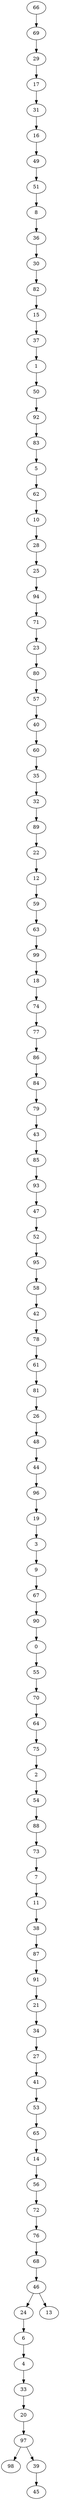 digraph my_graph {
66 [label=66]
69 [label=69]
29 [label=29]
17 [label=17]
31 [label=31]
16 [label=16]
49 [label=49]
51 [label=51]
8 [label=8]
36 [label=36]
30 [label=30]
82 [label=82]
15 [label=15]
37 [label=37]
1 [label=1]
50 [label=50]
92 [label=92]
83 [label=83]
5 [label=5]
62 [label=62]
10 [label=10]
28 [label=28]
25 [label=25]
94 [label=94]
71 [label=71]
23 [label=23]
80 [label=80]
57 [label=57]
40 [label=40]
60 [label=60]
35 [label=35]
32 [label=32]
89 [label=89]
22 [label=22]
12 [label=12]
59 [label=59]
63 [label=63]
99 [label=99]
18 [label=18]
74 [label=74]
77 [label=77]
86 [label=86]
84 [label=84]
79 [label=79]
43 [label=43]
85 [label=85]
93 [label=93]
47 [label=47]
52 [label=52]
95 [label=95]
58 [label=58]
42 [label=42]
78 [label=78]
61 [label=61]
81 [label=81]
26 [label=26]
48 [label=48]
44 [label=44]
96 [label=96]
19 [label=19]
3 [label=3]
9 [label=9]
67 [label=67]
90 [label=90]
0 [label=0]
55 [label=55]
70 [label=70]
64 [label=64]
75 [label=75]
2 [label=2]
54 [label=54]
88 [label=88]
73 [label=73]
7 [label=7]
11 [label=11]
38 [label=38]
87 [label=87]
91 [label=91]
21 [label=21]
34 [label=34]
27 [label=27]
41 [label=41]
53 [label=53]
65 [label=65]
14 [label=14]
56 [label=56]
72 [label=72]
76 [label=76]
68 [label=68]
46 [label=46]
24 [label=24]
6 [label=6]
4 [label=4]
33 [label=33]
20 [label=20]
97 [label=97]
98 [label=98]
39 [label=39]
45 [label=45]
13 [label=13]
66->69
69->29
29->17
17->31
31->16
16->49
49->51
51->8
8->36
36->30
30->82
82->15
15->37
37->1
1->50
50->92
92->83
83->5
5->62
62->10
10->28
28->25
25->94
94->71
71->23
23->80
80->57
57->40
40->60
60->35
35->32
32->89
89->22
22->12
12->59
59->63
63->99
99->18
18->74
74->77
77->86
86->84
84->79
79->43
43->85
85->93
93->47
47->52
52->95
95->58
58->42
42->78
78->61
61->81
81->26
26->48
48->44
44->96
96->19
19->3
3->9
9->67
67->90
90->0
0->55
55->70
70->64
64->75
75->2
2->54
54->88
88->73
73->7
7->11
11->38
38->87
87->91
91->21
21->34
34->27
27->41
41->53
53->65
65->14
14->56
56->72
72->76
76->68
68->46
46->24
24->6
6->4
4->33
33->20
20->97
97->98
97->39
39->45
46->13
}